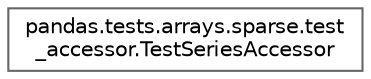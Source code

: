 digraph "Graphical Class Hierarchy"
{
 // LATEX_PDF_SIZE
  bgcolor="transparent";
  edge [fontname=Helvetica,fontsize=10,labelfontname=Helvetica,labelfontsize=10];
  node [fontname=Helvetica,fontsize=10,shape=box,height=0.2,width=0.4];
  rankdir="LR";
  Node0 [id="Node000000",label="pandas.tests.arrays.sparse.test\l_accessor.TestSeriesAccessor",height=0.2,width=0.4,color="grey40", fillcolor="white", style="filled",URL="$da/d26/classpandas_1_1tests_1_1arrays_1_1sparse_1_1test__accessor_1_1TestSeriesAccessor.html",tooltip=" "];
}
